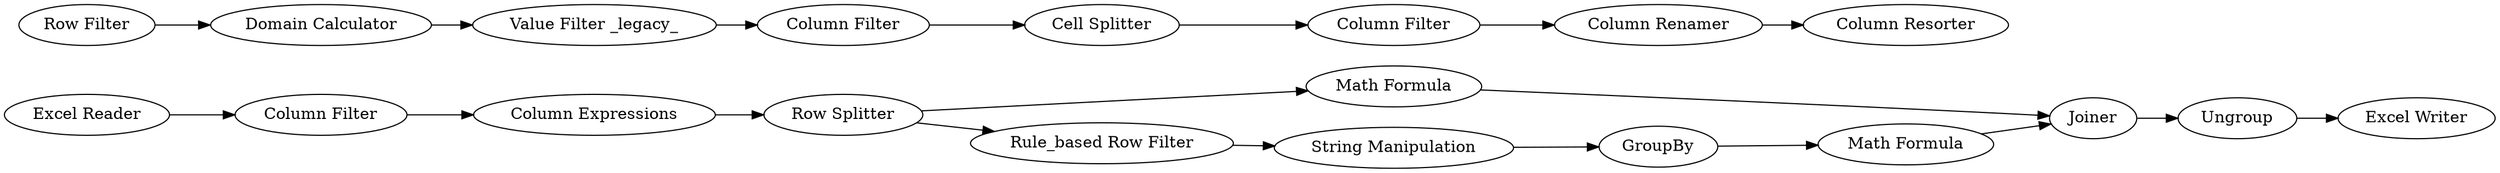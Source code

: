 digraph {
	13 -> 15
	18 -> 13
	7 -> 8
	4 -> 5
	12 -> 14
	20 -> 9
	14 -> 11
	11 -> 19
	1 -> 12
	11 -> 16
	17 -> 18
	10 -> 2
	6 -> 7
	3 -> 4
	15 -> 20
	5 -> 6
	2 -> 3
	19 -> 15
	16 -> 17
	7 [label="Column Renamer"]
	9 [label="Excel Writer"]
	18 [label=GroupBy]
	8 [label="Column Resorter"]
	17 [label="String Manipulation"]
	3 [label="Value Filter _legacy_"]
	19 [label="Math Formula"]
	6 [label="Column Filter"]
	15 [label=Joiner]
	10 [label="Row Filter"]
	12 [label="Column Filter"]
	16 [label="Rule_based Row Filter"]
	1 [label="Excel Reader"]
	11 [label="Row Splitter"]
	4 [label="Column Filter"]
	14 [label="Column Expressions"]
	5 [label="Cell Splitter"]
	13 [label="Math Formula"]
	20 [label=Ungroup]
	2 [label="Domain Calculator"]
	rankdir=LR
}
